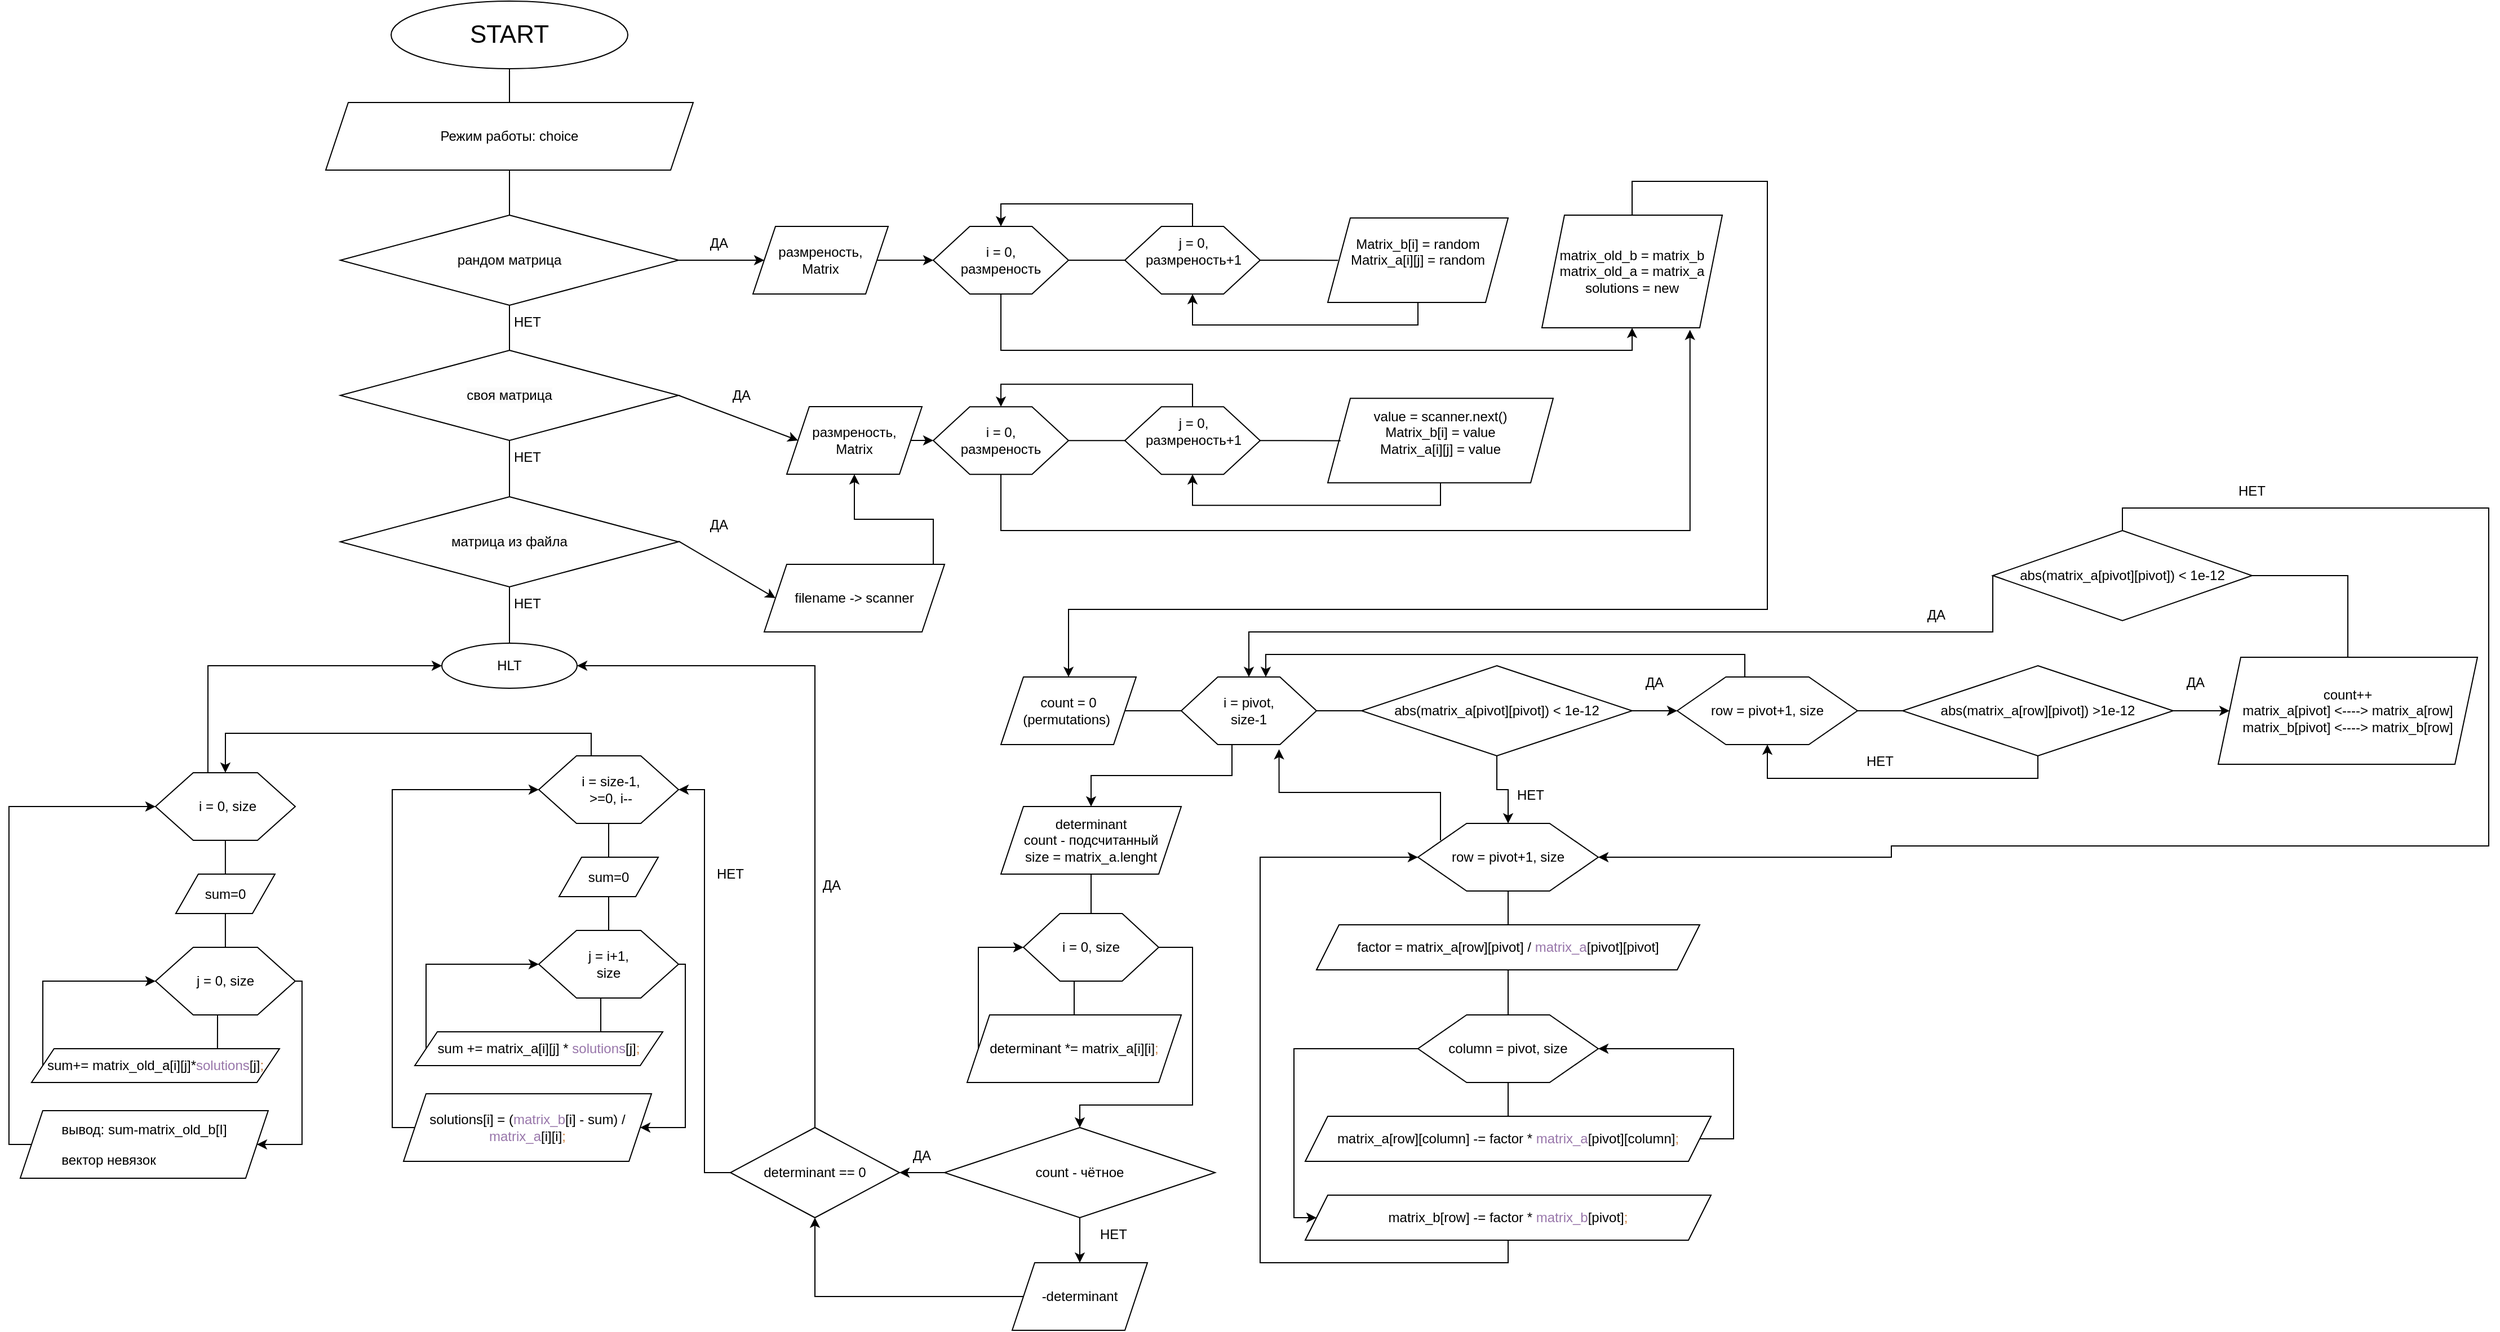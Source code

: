 <mxfile version="23.1.5" type="device">
  <diagram id="C5RBs43oDa-KdzZeNtuy" name="Page-1">
    <mxGraphModel dx="2336" dy="871" grid="1" gridSize="10" guides="1" tooltips="1" connect="1" arrows="1" fold="1" page="1" pageScale="1" pageWidth="827" pageHeight="1169" math="0" shadow="0">
      <root>
        <mxCell id="WIyWlLk6GJQsqaUBKTNV-0" />
        <mxCell id="WIyWlLk6GJQsqaUBKTNV-1" parent="WIyWlLk6GJQsqaUBKTNV-0" />
        <mxCell id="4oVm6GF1BC1upElhYYwk-0" value="&lt;font style=&quot;font-size: 22px;&quot;&gt;START&lt;/font&gt;" style="ellipse;whiteSpace=wrap;html=1;" vertex="1" parent="WIyWlLk6GJQsqaUBKTNV-1">
          <mxGeometry x="309" y="10" width="210" height="60" as="geometry" />
        </mxCell>
        <mxCell id="4oVm6GF1BC1upElhYYwk-1" value="Режим работы: choice" style="shape=parallelogram;perimeter=parallelogramPerimeter;whiteSpace=wrap;html=1;fixedSize=1;" vertex="1" parent="WIyWlLk6GJQsqaUBKTNV-1">
          <mxGeometry x="251" y="100" width="326" height="60" as="geometry" />
        </mxCell>
        <mxCell id="4oVm6GF1BC1upElhYYwk-2" value="" style="endArrow=none;html=1;rounded=0;entryX=0.5;entryY=1;entryDx=0;entryDy=0;exitX=0.5;exitY=0;exitDx=0;exitDy=0;" edge="1" parent="WIyWlLk6GJQsqaUBKTNV-1" source="4oVm6GF1BC1upElhYYwk-1" target="4oVm6GF1BC1upElhYYwk-0">
          <mxGeometry width="50" height="50" relative="1" as="geometry">
            <mxPoint x="370" y="320" as="sourcePoint" />
            <mxPoint x="420" y="270" as="targetPoint" />
          </mxGeometry>
        </mxCell>
        <mxCell id="4oVm6GF1BC1upElhYYwk-3" value="рандом матрица" style="rhombus;whiteSpace=wrap;html=1;" vertex="1" parent="WIyWlLk6GJQsqaUBKTNV-1">
          <mxGeometry x="264" y="200" width="300" height="80" as="geometry" />
        </mxCell>
        <mxCell id="4oVm6GF1BC1upElhYYwk-4" value="" style="endArrow=none;html=1;rounded=0;exitX=0.5;exitY=0;exitDx=0;exitDy=0;entryX=0.5;entryY=1;entryDx=0;entryDy=0;" edge="1" parent="WIyWlLk6GJQsqaUBKTNV-1" source="4oVm6GF1BC1upElhYYwk-3" target="4oVm6GF1BC1upElhYYwk-1">
          <mxGeometry width="50" height="50" relative="1" as="geometry">
            <mxPoint x="370" y="320" as="sourcePoint" />
            <mxPoint x="420" y="270" as="targetPoint" />
          </mxGeometry>
        </mxCell>
        <mxCell id="4oVm6GF1BC1upElhYYwk-6" value="&lt;span style=&quot;caret-color: rgb(0, 0, 0); color: rgb(0, 0, 0); font-family: Helvetica; font-size: 12px; font-style: normal; font-variant-caps: normal; font-weight: 400; letter-spacing: normal; text-align: center; text-indent: 0px; text-transform: none; word-spacing: 0px; -webkit-text-stroke-width: 0px; background-color: rgb(251, 251, 251); text-decoration: none; float: none; display: inline !important;&quot;&gt;матрица из файла&lt;/span&gt;" style="rhombus;whiteSpace=wrap;html=1;" vertex="1" parent="WIyWlLk6GJQsqaUBKTNV-1">
          <mxGeometry x="264" y="450" width="300" height="80" as="geometry" />
        </mxCell>
        <mxCell id="4oVm6GF1BC1upElhYYwk-7" value="" style="endArrow=none;html=1;rounded=0;exitX=0.5;exitY=0;exitDx=0;exitDy=0;entryX=0.5;entryY=1;entryDx=0;entryDy=0;" edge="1" parent="WIyWlLk6GJQsqaUBKTNV-1" source="4oVm6GF1BC1upElhYYwk-6" target="4oVm6GF1BC1upElhYYwk-8">
          <mxGeometry width="50" height="50" relative="1" as="geometry">
            <mxPoint x="566" y="340" as="sourcePoint" />
            <mxPoint x="610" y="180" as="targetPoint" />
          </mxGeometry>
        </mxCell>
        <mxCell id="4oVm6GF1BC1upElhYYwk-8" value="&lt;span style=&quot;caret-color: rgb(0, 0, 0); color: rgb(0, 0, 0); font-family: Helvetica; font-size: 12px; font-style: normal; font-variant-caps: normal; font-weight: 400; letter-spacing: normal; text-align: center; text-indent: 0px; text-transform: none; word-spacing: 0px; -webkit-text-stroke-width: 0px; background-color: rgb(251, 251, 251); text-decoration: none; float: none; display: inline !important;&quot;&gt;своя матрица&lt;/span&gt;" style="rhombus;whiteSpace=wrap;html=1;" vertex="1" parent="WIyWlLk6GJQsqaUBKTNV-1">
          <mxGeometry x="264" y="320" width="300" height="80" as="geometry" />
        </mxCell>
        <mxCell id="4oVm6GF1BC1upElhYYwk-9" value="" style="endArrow=none;html=1;rounded=0;exitX=0.5;exitY=0;exitDx=0;exitDy=0;entryX=0.5;entryY=1;entryDx=0;entryDy=0;" edge="1" parent="WIyWlLk6GJQsqaUBKTNV-1" source="4oVm6GF1BC1upElhYYwk-8">
          <mxGeometry width="50" height="50" relative="1" as="geometry">
            <mxPoint x="370" y="440" as="sourcePoint" />
            <mxPoint x="414" y="280" as="targetPoint" />
          </mxGeometry>
        </mxCell>
        <mxCell id="4oVm6GF1BC1upElhYYwk-10" value="НЕТ" style="text;html=1;align=center;verticalAlign=middle;whiteSpace=wrap;rounded=0;" vertex="1" parent="WIyWlLk6GJQsqaUBKTNV-1">
          <mxGeometry x="400" y="400" width="60" height="30" as="geometry" />
        </mxCell>
        <mxCell id="4oVm6GF1BC1upElhYYwk-11" value="НЕТ" style="text;html=1;align=center;verticalAlign=middle;whiteSpace=wrap;rounded=0;" vertex="1" parent="WIyWlLk6GJQsqaUBKTNV-1">
          <mxGeometry x="400" y="280" width="60" height="30" as="geometry" />
        </mxCell>
        <mxCell id="4oVm6GF1BC1upElhYYwk-12" value="" style="endArrow=classic;html=1;rounded=0;exitX=1;exitY=0.5;exitDx=0;exitDy=0;" edge="1" parent="WIyWlLk6GJQsqaUBKTNV-1" source="4oVm6GF1BC1upElhYYwk-3">
          <mxGeometry width="50" height="50" relative="1" as="geometry">
            <mxPoint x="560" y="330" as="sourcePoint" />
            <mxPoint x="640" y="240" as="targetPoint" />
          </mxGeometry>
        </mxCell>
        <mxCell id="4oVm6GF1BC1upElhYYwk-13" value="" style="endArrow=classic;html=1;rounded=0;exitX=1;exitY=0.5;exitDx=0;exitDy=0;entryX=0;entryY=0.5;entryDx=0;entryDy=0;" edge="1" parent="WIyWlLk6GJQsqaUBKTNV-1" target="4oVm6GF1BC1upElhYYwk-45">
          <mxGeometry width="50" height="50" relative="1" as="geometry">
            <mxPoint x="564" y="360" as="sourcePoint" />
            <mxPoint x="650" y="410" as="targetPoint" />
          </mxGeometry>
        </mxCell>
        <mxCell id="4oVm6GF1BC1upElhYYwk-14" value="" style="endArrow=classic;html=1;rounded=0;exitX=1;exitY=0.5;exitDx=0;exitDy=0;entryX=0;entryY=0.5;entryDx=0;entryDy=0;" edge="1" parent="WIyWlLk6GJQsqaUBKTNV-1" target="4oVm6GF1BC1upElhYYwk-48">
          <mxGeometry width="50" height="50" relative="1" as="geometry">
            <mxPoint x="564" y="489.41" as="sourcePoint" />
            <mxPoint x="640" y="489.41" as="targetPoint" />
          </mxGeometry>
        </mxCell>
        <mxCell id="4oVm6GF1BC1upElhYYwk-19" style="edgeStyle=orthogonalEdgeStyle;rounded=0;orthogonalLoop=1;jettySize=auto;html=1;exitX=1;exitY=0.5;exitDx=0;exitDy=0;entryX=0;entryY=0.5;entryDx=0;entryDy=0;" edge="1" parent="WIyWlLk6GJQsqaUBKTNV-1" source="4oVm6GF1BC1upElhYYwk-15" target="4oVm6GF1BC1upElhYYwk-16">
          <mxGeometry relative="1" as="geometry" />
        </mxCell>
        <mxCell id="4oVm6GF1BC1upElhYYwk-15" value="размреность,&lt;br&gt;Matrix" style="shape=parallelogram;perimeter=parallelogramPerimeter;whiteSpace=wrap;html=1;fixedSize=1;" vertex="1" parent="WIyWlLk6GJQsqaUBKTNV-1">
          <mxGeometry x="630" y="210" width="120" height="60" as="geometry" />
        </mxCell>
        <mxCell id="4oVm6GF1BC1upElhYYwk-25" style="edgeStyle=orthogonalEdgeStyle;rounded=0;orthogonalLoop=1;jettySize=auto;html=1;exitX=1;exitY=0.5;exitDx=0;exitDy=0;entryX=0;entryY=0.5;entryDx=0;entryDy=0;endArrow=none;endFill=0;" edge="1" parent="WIyWlLk6GJQsqaUBKTNV-1" source="4oVm6GF1BC1upElhYYwk-16" target="4oVm6GF1BC1upElhYYwk-23">
          <mxGeometry relative="1" as="geometry" />
        </mxCell>
        <mxCell id="4oVm6GF1BC1upElhYYwk-32" style="edgeStyle=orthogonalEdgeStyle;rounded=0;orthogonalLoop=1;jettySize=auto;html=1;exitX=0.5;exitY=1;exitDx=0;exitDy=0;entryX=0.5;entryY=1;entryDx=0;entryDy=0;" edge="1" parent="WIyWlLk6GJQsqaUBKTNV-1" source="4oVm6GF1BC1upElhYYwk-16" target="4oVm6GF1BC1upElhYYwk-31">
          <mxGeometry relative="1" as="geometry" />
        </mxCell>
        <mxCell id="4oVm6GF1BC1upElhYYwk-16" value="" style="verticalLabelPosition=bottom;verticalAlign=top;html=1;shape=hexagon;perimeter=hexagonPerimeter2;arcSize=6;size=0.27;" vertex="1" parent="WIyWlLk6GJQsqaUBKTNV-1">
          <mxGeometry x="790" y="210" width="120" height="60" as="geometry" />
        </mxCell>
        <mxCell id="4oVm6GF1BC1upElhYYwk-17" value="i = 0, размреность" style="text;html=1;align=center;verticalAlign=middle;whiteSpace=wrap;rounded=0;" vertex="1" parent="WIyWlLk6GJQsqaUBKTNV-1">
          <mxGeometry x="820" y="225" width="60" height="30" as="geometry" />
        </mxCell>
        <mxCell id="4oVm6GF1BC1upElhYYwk-20" value="ДА" style="text;html=1;align=center;verticalAlign=middle;whiteSpace=wrap;rounded=0;" vertex="1" parent="WIyWlLk6GJQsqaUBKTNV-1">
          <mxGeometry x="570" y="210" width="60" height="30" as="geometry" />
        </mxCell>
        <mxCell id="4oVm6GF1BC1upElhYYwk-21" value="ДА" style="text;html=1;align=center;verticalAlign=middle;whiteSpace=wrap;rounded=0;" vertex="1" parent="WIyWlLk6GJQsqaUBKTNV-1">
          <mxGeometry x="590" y="345" width="60" height="30" as="geometry" />
        </mxCell>
        <mxCell id="4oVm6GF1BC1upElhYYwk-22" value="ДА" style="text;html=1;align=center;verticalAlign=middle;whiteSpace=wrap;rounded=0;" vertex="1" parent="WIyWlLk6GJQsqaUBKTNV-1">
          <mxGeometry x="570" y="460" width="60" height="30" as="geometry" />
        </mxCell>
        <mxCell id="4oVm6GF1BC1upElhYYwk-30" style="edgeStyle=orthogonalEdgeStyle;rounded=0;orthogonalLoop=1;jettySize=auto;html=1;exitX=0.5;exitY=0;exitDx=0;exitDy=0;entryX=0.5;entryY=0;entryDx=0;entryDy=0;" edge="1" parent="WIyWlLk6GJQsqaUBKTNV-1" source="4oVm6GF1BC1upElhYYwk-23" target="4oVm6GF1BC1upElhYYwk-16">
          <mxGeometry relative="1" as="geometry" />
        </mxCell>
        <mxCell id="4oVm6GF1BC1upElhYYwk-23" value="" style="verticalLabelPosition=bottom;verticalAlign=top;html=1;shape=hexagon;perimeter=hexagonPerimeter2;arcSize=6;size=0.27;" vertex="1" parent="WIyWlLk6GJQsqaUBKTNV-1">
          <mxGeometry x="960" y="210" width="120" height="60" as="geometry" />
        </mxCell>
        <mxCell id="4oVm6GF1BC1upElhYYwk-24" value="j = 0, размреность+1" style="text;html=1;align=center;verticalAlign=middle;whiteSpace=wrap;rounded=0;" vertex="1" parent="WIyWlLk6GJQsqaUBKTNV-1">
          <mxGeometry x="991" y="217" width="60" height="30" as="geometry" />
        </mxCell>
        <mxCell id="4oVm6GF1BC1upElhYYwk-29" style="edgeStyle=orthogonalEdgeStyle;rounded=0;orthogonalLoop=1;jettySize=auto;html=1;exitX=0.5;exitY=1;exitDx=0;exitDy=0;entryX=0.5;entryY=1;entryDx=0;entryDy=0;" edge="1" parent="WIyWlLk6GJQsqaUBKTNV-1" source="4oVm6GF1BC1upElhYYwk-26" target="4oVm6GF1BC1upElhYYwk-23">
          <mxGeometry relative="1" as="geometry" />
        </mxCell>
        <mxCell id="4oVm6GF1BC1upElhYYwk-26" value="Matrix_b[i] = random&lt;div&gt;Matrix_a[i][j] = random&lt;br&gt;&lt;/div&gt;&lt;div&gt;&lt;br&gt;&lt;/div&gt;" style="shape=parallelogram;perimeter=parallelogramPerimeter;whiteSpace=wrap;html=1;fixedSize=1;" vertex="1" parent="WIyWlLk6GJQsqaUBKTNV-1">
          <mxGeometry x="1140" y="202.5" width="160" height="75" as="geometry" />
        </mxCell>
        <mxCell id="4oVm6GF1BC1upElhYYwk-27" style="edgeStyle=orthogonalEdgeStyle;rounded=0;orthogonalLoop=1;jettySize=auto;html=1;exitX=1;exitY=0.5;exitDx=0;exitDy=0;entryX=0.057;entryY=0.502;entryDx=0;entryDy=0;entryPerimeter=0;endArrow=none;endFill=0;" edge="1" parent="WIyWlLk6GJQsqaUBKTNV-1" source="4oVm6GF1BC1upElhYYwk-23" target="4oVm6GF1BC1upElhYYwk-26">
          <mxGeometry relative="1" as="geometry" />
        </mxCell>
        <mxCell id="4oVm6GF1BC1upElhYYwk-54" style="edgeStyle=orthogonalEdgeStyle;rounded=0;orthogonalLoop=1;jettySize=auto;html=1;exitX=0.5;exitY=0;exitDx=0;exitDy=0;entryX=0.5;entryY=0;entryDx=0;entryDy=0;" edge="1" parent="WIyWlLk6GJQsqaUBKTNV-1" source="4oVm6GF1BC1upElhYYwk-31" target="4oVm6GF1BC1upElhYYwk-53">
          <mxGeometry relative="1" as="geometry">
            <Array as="points">
              <mxPoint x="1410" y="170" />
              <mxPoint x="1530" y="170" />
              <mxPoint x="1530" y="550" />
              <mxPoint x="910" y="550" />
            </Array>
          </mxGeometry>
        </mxCell>
        <mxCell id="4oVm6GF1BC1upElhYYwk-31" value="matrix_old_b = matrix_b&lt;br&gt;matrix_old_a = matrix_a&lt;br&gt;solutions = new" style="shape=parallelogram;perimeter=parallelogramPerimeter;whiteSpace=wrap;html=1;fixedSize=1;" vertex="1" parent="WIyWlLk6GJQsqaUBKTNV-1">
          <mxGeometry x="1330" y="200" width="160" height="100" as="geometry" />
        </mxCell>
        <mxCell id="4oVm6GF1BC1upElhYYwk-34" style="edgeStyle=orthogonalEdgeStyle;rounded=0;orthogonalLoop=1;jettySize=auto;html=1;exitX=1;exitY=0.5;exitDx=0;exitDy=0;entryX=0;entryY=0.5;entryDx=0;entryDy=0;endArrow=none;endFill=0;" edge="1" parent="WIyWlLk6GJQsqaUBKTNV-1" source="4oVm6GF1BC1upElhYYwk-36" target="4oVm6GF1BC1upElhYYwk-39">
          <mxGeometry relative="1" as="geometry" />
        </mxCell>
        <mxCell id="4oVm6GF1BC1upElhYYwk-35" style="edgeStyle=orthogonalEdgeStyle;rounded=0;orthogonalLoop=1;jettySize=auto;html=1;exitX=0.5;exitY=1;exitDx=0;exitDy=0;entryX=0.821;entryY=1.018;entryDx=0;entryDy=0;entryPerimeter=0;" edge="1" parent="WIyWlLk6GJQsqaUBKTNV-1" source="4oVm6GF1BC1upElhYYwk-36" target="4oVm6GF1BC1upElhYYwk-31">
          <mxGeometry relative="1" as="geometry">
            <mxPoint x="1480" y="460" as="targetPoint" />
            <Array as="points">
              <mxPoint x="850" y="480" />
              <mxPoint x="1461" y="480" />
            </Array>
          </mxGeometry>
        </mxCell>
        <mxCell id="4oVm6GF1BC1upElhYYwk-36" value="" style="verticalLabelPosition=bottom;verticalAlign=top;html=1;shape=hexagon;perimeter=hexagonPerimeter2;arcSize=6;size=0.27;" vertex="1" parent="WIyWlLk6GJQsqaUBKTNV-1">
          <mxGeometry x="790" y="370.08" width="120" height="60" as="geometry" />
        </mxCell>
        <mxCell id="4oVm6GF1BC1upElhYYwk-37" value="i = 0, размреность" style="text;html=1;align=center;verticalAlign=middle;whiteSpace=wrap;rounded=0;" vertex="1" parent="WIyWlLk6GJQsqaUBKTNV-1">
          <mxGeometry x="820" y="385.08" width="60" height="30" as="geometry" />
        </mxCell>
        <mxCell id="4oVm6GF1BC1upElhYYwk-38" style="edgeStyle=orthogonalEdgeStyle;rounded=0;orthogonalLoop=1;jettySize=auto;html=1;exitX=0.5;exitY=0;exitDx=0;exitDy=0;entryX=0.5;entryY=0;entryDx=0;entryDy=0;" edge="1" parent="WIyWlLk6GJQsqaUBKTNV-1" source="4oVm6GF1BC1upElhYYwk-39" target="4oVm6GF1BC1upElhYYwk-36">
          <mxGeometry relative="1" as="geometry" />
        </mxCell>
        <mxCell id="4oVm6GF1BC1upElhYYwk-39" value="" style="verticalLabelPosition=bottom;verticalAlign=top;html=1;shape=hexagon;perimeter=hexagonPerimeter2;arcSize=6;size=0.27;" vertex="1" parent="WIyWlLk6GJQsqaUBKTNV-1">
          <mxGeometry x="960" y="370.08" width="120" height="60" as="geometry" />
        </mxCell>
        <mxCell id="4oVm6GF1BC1upElhYYwk-40" value="j = 0, размреность+1" style="text;html=1;align=center;verticalAlign=middle;whiteSpace=wrap;rounded=0;" vertex="1" parent="WIyWlLk6GJQsqaUBKTNV-1">
          <mxGeometry x="991" y="377.08" width="60" height="30" as="geometry" />
        </mxCell>
        <mxCell id="4oVm6GF1BC1upElhYYwk-41" style="edgeStyle=orthogonalEdgeStyle;rounded=0;orthogonalLoop=1;jettySize=auto;html=1;exitX=0.5;exitY=1;exitDx=0;exitDy=0;entryX=0.5;entryY=1;entryDx=0;entryDy=0;" edge="1" parent="WIyWlLk6GJQsqaUBKTNV-1" source="4oVm6GF1BC1upElhYYwk-42" target="4oVm6GF1BC1upElhYYwk-39">
          <mxGeometry relative="1" as="geometry" />
        </mxCell>
        <mxCell id="4oVm6GF1BC1upElhYYwk-42" value="value = scanner.next()&lt;br&gt;Matrix_b[i] = value&lt;br&gt;Matrix_a[i][j] = value&lt;br&gt;&lt;div&gt;&lt;br&gt;&lt;/div&gt;" style="shape=parallelogram;perimeter=parallelogramPerimeter;whiteSpace=wrap;html=1;fixedSize=1;" vertex="1" parent="WIyWlLk6GJQsqaUBKTNV-1">
          <mxGeometry x="1140" y="362.58" width="200" height="75" as="geometry" />
        </mxCell>
        <mxCell id="4oVm6GF1BC1upElhYYwk-43" style="edgeStyle=orthogonalEdgeStyle;rounded=0;orthogonalLoop=1;jettySize=auto;html=1;exitX=1;exitY=0.5;exitDx=0;exitDy=0;entryX=0.057;entryY=0.502;entryDx=0;entryDy=0;entryPerimeter=0;endArrow=none;endFill=0;" edge="1" parent="WIyWlLk6GJQsqaUBKTNV-1" source="4oVm6GF1BC1upElhYYwk-39" target="4oVm6GF1BC1upElhYYwk-42">
          <mxGeometry relative="1" as="geometry" />
        </mxCell>
        <mxCell id="4oVm6GF1BC1upElhYYwk-46" style="edgeStyle=orthogonalEdgeStyle;rounded=0;orthogonalLoop=1;jettySize=auto;html=1;exitX=1;exitY=0.5;exitDx=0;exitDy=0;entryX=0;entryY=0.5;entryDx=0;entryDy=0;" edge="1" parent="WIyWlLk6GJQsqaUBKTNV-1" source="4oVm6GF1BC1upElhYYwk-45" target="4oVm6GF1BC1upElhYYwk-36">
          <mxGeometry relative="1" as="geometry" />
        </mxCell>
        <mxCell id="4oVm6GF1BC1upElhYYwk-45" value="размреность,&lt;br&gt;Matrix" style="shape=parallelogram;perimeter=parallelogramPerimeter;whiteSpace=wrap;html=1;fixedSize=1;" vertex="1" parent="WIyWlLk6GJQsqaUBKTNV-1">
          <mxGeometry x="660" y="370" width="120" height="60" as="geometry" />
        </mxCell>
        <mxCell id="4oVm6GF1BC1upElhYYwk-49" style="edgeStyle=orthogonalEdgeStyle;rounded=0;orthogonalLoop=1;jettySize=auto;html=1;exitX=1;exitY=0.5;exitDx=0;exitDy=0;entryX=0.5;entryY=1;entryDx=0;entryDy=0;" edge="1" parent="WIyWlLk6GJQsqaUBKTNV-1" source="4oVm6GF1BC1upElhYYwk-48" target="4oVm6GF1BC1upElhYYwk-45">
          <mxGeometry relative="1" as="geometry" />
        </mxCell>
        <mxCell id="4oVm6GF1BC1upElhYYwk-48" value="filename -&amp;gt; scanner" style="shape=parallelogram;perimeter=parallelogramPerimeter;whiteSpace=wrap;html=1;fixedSize=1;" vertex="1" parent="WIyWlLk6GJQsqaUBKTNV-1">
          <mxGeometry x="640" y="510" width="160" height="60" as="geometry" />
        </mxCell>
        <mxCell id="4oVm6GF1BC1upElhYYwk-50" value="" style="endArrow=none;html=1;rounded=0;exitX=0.5;exitY=0;exitDx=0;exitDy=0;entryX=0.5;entryY=1;entryDx=0;entryDy=0;" edge="1" parent="WIyWlLk6GJQsqaUBKTNV-1">
          <mxGeometry width="50" height="50" relative="1" as="geometry">
            <mxPoint x="414" y="580" as="sourcePoint" />
            <mxPoint x="414" y="530" as="targetPoint" />
          </mxGeometry>
        </mxCell>
        <mxCell id="4oVm6GF1BC1upElhYYwk-51" value="НЕТ" style="text;html=1;align=center;verticalAlign=middle;whiteSpace=wrap;rounded=0;" vertex="1" parent="WIyWlLk6GJQsqaUBKTNV-1">
          <mxGeometry x="400" y="530" width="60" height="30" as="geometry" />
        </mxCell>
        <mxCell id="4oVm6GF1BC1upElhYYwk-52" value="HLT" style="ellipse;whiteSpace=wrap;html=1;" vertex="1" parent="WIyWlLk6GJQsqaUBKTNV-1">
          <mxGeometry x="354" y="580" width="120" height="40" as="geometry" />
        </mxCell>
        <mxCell id="4oVm6GF1BC1upElhYYwk-58" style="edgeStyle=orthogonalEdgeStyle;rounded=0;orthogonalLoop=1;jettySize=auto;html=1;exitX=1;exitY=0.5;exitDx=0;exitDy=0;entryX=0;entryY=0.5;entryDx=0;entryDy=0;endArrow=none;endFill=0;" edge="1" parent="WIyWlLk6GJQsqaUBKTNV-1" source="4oVm6GF1BC1upElhYYwk-53" target="4oVm6GF1BC1upElhYYwk-55">
          <mxGeometry relative="1" as="geometry" />
        </mxCell>
        <mxCell id="4oVm6GF1BC1upElhYYwk-53" value="count = 0 (permutations)&amp;nbsp;" style="shape=parallelogram;perimeter=parallelogramPerimeter;whiteSpace=wrap;html=1;fixedSize=1;" vertex="1" parent="WIyWlLk6GJQsqaUBKTNV-1">
          <mxGeometry x="850" y="610" width="120" height="60" as="geometry" />
        </mxCell>
        <mxCell id="4oVm6GF1BC1upElhYYwk-59" style="edgeStyle=orthogonalEdgeStyle;rounded=0;orthogonalLoop=1;jettySize=auto;html=1;exitX=1;exitY=0.5;exitDx=0;exitDy=0;entryX=0;entryY=0.5;entryDx=0;entryDy=0;endArrow=none;endFill=0;" edge="1" parent="WIyWlLk6GJQsqaUBKTNV-1" source="4oVm6GF1BC1upElhYYwk-55" target="4oVm6GF1BC1upElhYYwk-57">
          <mxGeometry relative="1" as="geometry" />
        </mxCell>
        <mxCell id="4oVm6GF1BC1upElhYYwk-99" style="edgeStyle=orthogonalEdgeStyle;rounded=0;orthogonalLoop=1;jettySize=auto;html=1;exitX=0.375;exitY=1;exitDx=0;exitDy=0;" edge="1" parent="WIyWlLk6GJQsqaUBKTNV-1" source="4oVm6GF1BC1upElhYYwk-55" target="4oVm6GF1BC1upElhYYwk-98">
          <mxGeometry relative="1" as="geometry" />
        </mxCell>
        <mxCell id="4oVm6GF1BC1upElhYYwk-55" value="" style="verticalLabelPosition=bottom;verticalAlign=top;html=1;shape=hexagon;perimeter=hexagonPerimeter2;arcSize=6;size=0.27;" vertex="1" parent="WIyWlLk6GJQsqaUBKTNV-1">
          <mxGeometry x="1010" y="610" width="120" height="60" as="geometry" />
        </mxCell>
        <mxCell id="4oVm6GF1BC1upElhYYwk-56" value="i = pivot, size-1" style="text;html=1;align=center;verticalAlign=middle;whiteSpace=wrap;rounded=0;" vertex="1" parent="WIyWlLk6GJQsqaUBKTNV-1">
          <mxGeometry x="1040" y="625" width="60" height="30" as="geometry" />
        </mxCell>
        <mxCell id="4oVm6GF1BC1upElhYYwk-64" style="edgeStyle=orthogonalEdgeStyle;rounded=0;orthogonalLoop=1;jettySize=auto;html=1;exitX=1;exitY=0.5;exitDx=0;exitDy=0;entryX=0;entryY=0.5;entryDx=0;entryDy=0;" edge="1" parent="WIyWlLk6GJQsqaUBKTNV-1" source="4oVm6GF1BC1upElhYYwk-57" target="4oVm6GF1BC1upElhYYwk-62">
          <mxGeometry relative="1" as="geometry" />
        </mxCell>
        <mxCell id="4oVm6GF1BC1upElhYYwk-80" style="edgeStyle=orthogonalEdgeStyle;rounded=0;orthogonalLoop=1;jettySize=auto;html=1;exitX=0.5;exitY=1;exitDx=0;exitDy=0;entryX=0.5;entryY=0;entryDx=0;entryDy=0;" edge="1" parent="WIyWlLk6GJQsqaUBKTNV-1" source="4oVm6GF1BC1upElhYYwk-57" target="4oVm6GF1BC1upElhYYwk-81">
          <mxGeometry relative="1" as="geometry">
            <mxPoint x="1380" y="710" as="targetPoint" />
            <Array as="points">
              <mxPoint x="1290" y="710" />
              <mxPoint x="1300" y="710" />
            </Array>
          </mxGeometry>
        </mxCell>
        <mxCell id="4oVm6GF1BC1upElhYYwk-57" value="abs(matrix_a[pivot][pivot]) &amp;lt; 1e-12" style="rhombus;whiteSpace=wrap;html=1;" vertex="1" parent="WIyWlLk6GJQsqaUBKTNV-1">
          <mxGeometry x="1170" y="600" width="240" height="80" as="geometry" />
        </mxCell>
        <mxCell id="4oVm6GF1BC1upElhYYwk-71" style="edgeStyle=orthogonalEdgeStyle;rounded=0;orthogonalLoop=1;jettySize=auto;html=1;exitX=0.5;exitY=0;exitDx=0;exitDy=0;entryX=1;entryY=0.5;entryDx=0;entryDy=0;endArrow=none;endFill=0;" edge="1" parent="WIyWlLk6GJQsqaUBKTNV-1" source="4oVm6GF1BC1upElhYYwk-61" target="4oVm6GF1BC1upElhYYwk-75">
          <mxGeometry relative="1" as="geometry">
            <Array as="points">
              <mxPoint x="2045" y="520" />
            </Array>
          </mxGeometry>
        </mxCell>
        <mxCell id="4oVm6GF1BC1upElhYYwk-61" value="count++&lt;div&gt;matrix_a[pivot] &amp;lt;----&amp;gt; matrix_a[row]&lt;/div&gt;&lt;div&gt;matrix_b[pivot] &amp;lt;----&amp;gt; matrix_b[row]&lt;br&gt;&lt;/div&gt;" style="shape=parallelogram;perimeter=parallelogramPerimeter;whiteSpace=wrap;html=1;fixedSize=1;" vertex="1" parent="WIyWlLk6GJQsqaUBKTNV-1">
          <mxGeometry x="1930" y="592.5" width="230" height="95" as="geometry" />
        </mxCell>
        <mxCell id="4oVm6GF1BC1upElhYYwk-67" style="edgeStyle=orthogonalEdgeStyle;rounded=0;orthogonalLoop=1;jettySize=auto;html=1;exitX=1;exitY=0.5;exitDx=0;exitDy=0;entryX=0;entryY=0.5;entryDx=0;entryDy=0;endArrow=none;endFill=0;" edge="1" parent="WIyWlLk6GJQsqaUBKTNV-1" source="4oVm6GF1BC1upElhYYwk-62" target="4oVm6GF1BC1upElhYYwk-66">
          <mxGeometry relative="1" as="geometry" />
        </mxCell>
        <mxCell id="4oVm6GF1BC1upElhYYwk-74" style="edgeStyle=orthogonalEdgeStyle;rounded=0;orthogonalLoop=1;jettySize=auto;html=1;exitX=0.375;exitY=0;exitDx=0;exitDy=0;entryX=0.625;entryY=0;entryDx=0;entryDy=0;" edge="1" parent="WIyWlLk6GJQsqaUBKTNV-1" source="4oVm6GF1BC1upElhYYwk-62" target="4oVm6GF1BC1upElhYYwk-55">
          <mxGeometry relative="1" as="geometry" />
        </mxCell>
        <mxCell id="4oVm6GF1BC1upElhYYwk-62" value="" style="verticalLabelPosition=bottom;verticalAlign=top;html=1;shape=hexagon;perimeter=hexagonPerimeter2;arcSize=6;size=0.27;" vertex="1" parent="WIyWlLk6GJQsqaUBKTNV-1">
          <mxGeometry x="1450" y="610" width="160" height="60" as="geometry" />
        </mxCell>
        <mxCell id="4oVm6GF1BC1upElhYYwk-63" value="row = pivot+1, size" style="text;html=1;align=center;verticalAlign=middle;whiteSpace=wrap;rounded=0;" vertex="1" parent="WIyWlLk6GJQsqaUBKTNV-1">
          <mxGeometry x="1470" y="625" width="120" height="30" as="geometry" />
        </mxCell>
        <mxCell id="4oVm6GF1BC1upElhYYwk-68" style="edgeStyle=orthogonalEdgeStyle;rounded=0;orthogonalLoop=1;jettySize=auto;html=1;exitX=1;exitY=0.5;exitDx=0;exitDy=0;entryX=0;entryY=0.5;entryDx=0;entryDy=0;" edge="1" parent="WIyWlLk6GJQsqaUBKTNV-1" source="4oVm6GF1BC1upElhYYwk-66" target="4oVm6GF1BC1upElhYYwk-61">
          <mxGeometry relative="1" as="geometry" />
        </mxCell>
        <mxCell id="4oVm6GF1BC1upElhYYwk-72" style="edgeStyle=orthogonalEdgeStyle;rounded=0;orthogonalLoop=1;jettySize=auto;html=1;exitX=0.5;exitY=1;exitDx=0;exitDy=0;entryX=0.5;entryY=1;entryDx=0;entryDy=0;" edge="1" parent="WIyWlLk6GJQsqaUBKTNV-1" source="4oVm6GF1BC1upElhYYwk-66" target="4oVm6GF1BC1upElhYYwk-62">
          <mxGeometry relative="1" as="geometry" />
        </mxCell>
        <mxCell id="4oVm6GF1BC1upElhYYwk-66" value="abs(matrix_a[row][pivot]) &amp;gt;1e-12" style="rhombus;whiteSpace=wrap;html=1;" vertex="1" parent="WIyWlLk6GJQsqaUBKTNV-1">
          <mxGeometry x="1650" y="600" width="240" height="80" as="geometry" />
        </mxCell>
        <mxCell id="4oVm6GF1BC1upElhYYwk-69" value="ДА" style="text;html=1;align=center;verticalAlign=middle;whiteSpace=wrap;rounded=0;" vertex="1" parent="WIyWlLk6GJQsqaUBKTNV-1">
          <mxGeometry x="1400" y="600" width="60" height="30" as="geometry" />
        </mxCell>
        <mxCell id="4oVm6GF1BC1upElhYYwk-70" value="ДА" style="text;html=1;align=center;verticalAlign=middle;whiteSpace=wrap;rounded=0;" vertex="1" parent="WIyWlLk6GJQsqaUBKTNV-1">
          <mxGeometry x="1880" y="600" width="60" height="30" as="geometry" />
        </mxCell>
        <mxCell id="4oVm6GF1BC1upElhYYwk-73" value="НЕТ" style="text;html=1;align=center;verticalAlign=middle;whiteSpace=wrap;rounded=0;" vertex="1" parent="WIyWlLk6GJQsqaUBKTNV-1">
          <mxGeometry x="1600" y="670" width="60" height="30" as="geometry" />
        </mxCell>
        <mxCell id="4oVm6GF1BC1upElhYYwk-76" style="edgeStyle=orthogonalEdgeStyle;rounded=0;orthogonalLoop=1;jettySize=auto;html=1;exitX=0;exitY=0.5;exitDx=0;exitDy=0;entryX=0.5;entryY=0;entryDx=0;entryDy=0;" edge="1" parent="WIyWlLk6GJQsqaUBKTNV-1" source="4oVm6GF1BC1upElhYYwk-75" target="4oVm6GF1BC1upElhYYwk-55">
          <mxGeometry relative="1" as="geometry">
            <Array as="points">
              <mxPoint x="1730" y="570" />
              <mxPoint x="1070" y="570" />
            </Array>
          </mxGeometry>
        </mxCell>
        <mxCell id="4oVm6GF1BC1upElhYYwk-79" style="edgeStyle=orthogonalEdgeStyle;rounded=0;orthogonalLoop=1;jettySize=auto;html=1;exitX=0.5;exitY=0;exitDx=0;exitDy=0;entryX=1;entryY=0.5;entryDx=0;entryDy=0;" edge="1" parent="WIyWlLk6GJQsqaUBKTNV-1" source="4oVm6GF1BC1upElhYYwk-75" target="4oVm6GF1BC1upElhYYwk-81">
          <mxGeometry relative="1" as="geometry">
            <mxPoint x="1640.0" y="880" as="targetPoint" />
            <Array as="points">
              <mxPoint x="1845" y="460" />
              <mxPoint x="2170" y="460" />
              <mxPoint x="2170" y="760" />
              <mxPoint x="1640" y="760" />
              <mxPoint x="1640" y="770" />
            </Array>
          </mxGeometry>
        </mxCell>
        <mxCell id="4oVm6GF1BC1upElhYYwk-75" value="abs(matrix_a[pivot][pivot]) &amp;lt; 1e-12" style="rhombus;whiteSpace=wrap;html=1;" vertex="1" parent="WIyWlLk6GJQsqaUBKTNV-1">
          <mxGeometry x="1730" y="480" width="230" height="80" as="geometry" />
        </mxCell>
        <mxCell id="4oVm6GF1BC1upElhYYwk-77" value="ДА" style="text;html=1;align=center;verticalAlign=middle;whiteSpace=wrap;rounded=0;" vertex="1" parent="WIyWlLk6GJQsqaUBKTNV-1">
          <mxGeometry x="1650" y="540" width="60" height="30" as="geometry" />
        </mxCell>
        <mxCell id="4oVm6GF1BC1upElhYYwk-86" style="edgeStyle=orthogonalEdgeStyle;rounded=0;orthogonalLoop=1;jettySize=auto;html=1;exitX=0.5;exitY=1;exitDx=0;exitDy=0;entryX=0.5;entryY=0;entryDx=0;entryDy=0;endArrow=none;endFill=0;" edge="1" parent="WIyWlLk6GJQsqaUBKTNV-1" source="4oVm6GF1BC1upElhYYwk-81" target="4oVm6GF1BC1upElhYYwk-85">
          <mxGeometry relative="1" as="geometry" />
        </mxCell>
        <mxCell id="4oVm6GF1BC1upElhYYwk-81" value="" style="verticalLabelPosition=bottom;verticalAlign=top;html=1;shape=hexagon;perimeter=hexagonPerimeter2;arcSize=6;size=0.27;" vertex="1" parent="WIyWlLk6GJQsqaUBKTNV-1">
          <mxGeometry x="1220" y="740" width="160" height="60" as="geometry" />
        </mxCell>
        <mxCell id="4oVm6GF1BC1upElhYYwk-82" value="row = pivot+1, size" style="text;html=1;align=center;verticalAlign=middle;whiteSpace=wrap;rounded=0;" vertex="1" parent="WIyWlLk6GJQsqaUBKTNV-1">
          <mxGeometry x="1240" y="755" width="120" height="30" as="geometry" />
        </mxCell>
        <mxCell id="4oVm6GF1BC1upElhYYwk-83" value="НЕТ" style="text;html=1;align=center;verticalAlign=middle;whiteSpace=wrap;rounded=0;" vertex="1" parent="WIyWlLk6GJQsqaUBKTNV-1">
          <mxGeometry x="1290" y="700" width="60" height="30" as="geometry" />
        </mxCell>
        <mxCell id="4oVm6GF1BC1upElhYYwk-84" value="НЕТ" style="text;html=1;align=center;verticalAlign=middle;whiteSpace=wrap;rounded=0;" vertex="1" parent="WIyWlLk6GJQsqaUBKTNV-1">
          <mxGeometry x="1930" y="430" width="60" height="30" as="geometry" />
        </mxCell>
        <mxCell id="4oVm6GF1BC1upElhYYwk-89" style="edgeStyle=orthogonalEdgeStyle;rounded=0;orthogonalLoop=1;jettySize=auto;html=1;exitX=0.5;exitY=1;exitDx=0;exitDy=0;entryX=0.5;entryY=0;entryDx=0;entryDy=0;endArrow=none;endFill=0;" edge="1" parent="WIyWlLk6GJQsqaUBKTNV-1" source="4oVm6GF1BC1upElhYYwk-85" target="4oVm6GF1BC1upElhYYwk-87">
          <mxGeometry relative="1" as="geometry" />
        </mxCell>
        <mxCell id="4oVm6GF1BC1upElhYYwk-85" value="&lt;p&gt;&lt;font face=&quot;Helvetica&quot;&gt;factor = matrix_a[row][pivot] / &lt;span style=&quot;color: rgb(152, 118, 170);&quot;&gt;matrix_a&lt;/span&gt;[pivot][pivot]&lt;/font&gt;&lt;/p&gt;" style="shape=parallelogram;perimeter=parallelogramPerimeter;whiteSpace=wrap;html=1;fixedSize=1;" vertex="1" parent="WIyWlLk6GJQsqaUBKTNV-1">
          <mxGeometry x="1130" y="830" width="340" height="40" as="geometry" />
        </mxCell>
        <mxCell id="4oVm6GF1BC1upElhYYwk-91" style="edgeStyle=orthogonalEdgeStyle;rounded=0;orthogonalLoop=1;jettySize=auto;html=1;exitX=0.5;exitY=1;exitDx=0;exitDy=0;entryX=0.5;entryY=0;entryDx=0;entryDy=0;endArrow=none;endFill=0;" edge="1" parent="WIyWlLk6GJQsqaUBKTNV-1" source="4oVm6GF1BC1upElhYYwk-87" target="4oVm6GF1BC1upElhYYwk-90">
          <mxGeometry relative="1" as="geometry" />
        </mxCell>
        <mxCell id="4oVm6GF1BC1upElhYYwk-93" style="edgeStyle=orthogonalEdgeStyle;rounded=0;orthogonalLoop=1;jettySize=auto;html=1;exitX=0;exitY=0.5;exitDx=0;exitDy=0;entryX=0;entryY=0.5;entryDx=0;entryDy=0;" edge="1" parent="WIyWlLk6GJQsqaUBKTNV-1" source="4oVm6GF1BC1upElhYYwk-87" target="4oVm6GF1BC1upElhYYwk-94">
          <mxGeometry relative="1" as="geometry">
            <mxPoint x="1090" y="1090" as="targetPoint" />
            <Array as="points">
              <mxPoint x="1110" y="940" />
              <mxPoint x="1110" y="1090" />
            </Array>
          </mxGeometry>
        </mxCell>
        <mxCell id="4oVm6GF1BC1upElhYYwk-87" value="" style="verticalLabelPosition=bottom;verticalAlign=top;html=1;shape=hexagon;perimeter=hexagonPerimeter2;arcSize=6;size=0.27;" vertex="1" parent="WIyWlLk6GJQsqaUBKTNV-1">
          <mxGeometry x="1220" y="910" width="160" height="60" as="geometry" />
        </mxCell>
        <mxCell id="4oVm6GF1BC1upElhYYwk-88" value="column = pivot, size" style="text;html=1;align=center;verticalAlign=middle;whiteSpace=wrap;rounded=0;" vertex="1" parent="WIyWlLk6GJQsqaUBKTNV-1">
          <mxGeometry x="1240" y="925" width="120" height="30" as="geometry" />
        </mxCell>
        <mxCell id="4oVm6GF1BC1upElhYYwk-92" style="edgeStyle=orthogonalEdgeStyle;rounded=0;orthogonalLoop=1;jettySize=auto;html=1;exitX=1;exitY=0.5;exitDx=0;exitDy=0;entryX=1;entryY=0.5;entryDx=0;entryDy=0;" edge="1" parent="WIyWlLk6GJQsqaUBKTNV-1" source="4oVm6GF1BC1upElhYYwk-90" target="4oVm6GF1BC1upElhYYwk-87">
          <mxGeometry relative="1" as="geometry">
            <Array as="points">
              <mxPoint x="1500" y="1020" />
              <mxPoint x="1500" y="940" />
            </Array>
          </mxGeometry>
        </mxCell>
        <mxCell id="4oVm6GF1BC1upElhYYwk-90" value="&lt;p&gt;&lt;font face=&quot;Helvetica&quot;&gt;matrix_a[row][column] -= factor * &lt;span style=&quot;color: rgb(152, 118, 170);&quot;&gt;matrix_a&lt;/span&gt;[pivot][column]&lt;span style=&quot;color: rgb(204, 120, 50);&quot;&gt;;&lt;/span&gt;&lt;/font&gt;&lt;/p&gt;" style="shape=parallelogram;perimeter=parallelogramPerimeter;whiteSpace=wrap;html=1;fixedSize=1;" vertex="1" parent="WIyWlLk6GJQsqaUBKTNV-1">
          <mxGeometry x="1120" y="1000" width="360" height="40" as="geometry" />
        </mxCell>
        <mxCell id="4oVm6GF1BC1upElhYYwk-96" style="edgeStyle=orthogonalEdgeStyle;rounded=0;orthogonalLoop=1;jettySize=auto;html=1;exitX=0.5;exitY=1;exitDx=0;exitDy=0;entryX=0;entryY=0.5;entryDx=0;entryDy=0;" edge="1" parent="WIyWlLk6GJQsqaUBKTNV-1" source="4oVm6GF1BC1upElhYYwk-94" target="4oVm6GF1BC1upElhYYwk-81">
          <mxGeometry relative="1" as="geometry">
            <Array as="points">
              <mxPoint x="1300" y="1130" />
              <mxPoint x="1080" y="1130" />
              <mxPoint x="1080" y="770" />
            </Array>
          </mxGeometry>
        </mxCell>
        <mxCell id="4oVm6GF1BC1upElhYYwk-94" value="&lt;p&gt;&lt;font face=&quot;Helvetica&quot;&gt;matrix_b[row] -= factor * &lt;span style=&quot;color: rgb(152, 118, 170);&quot;&gt;matrix_b&lt;/span&gt;[pivot]&lt;span style=&quot;color: rgb(204, 120, 50);&quot;&gt;;&lt;/span&gt;&lt;/font&gt;&lt;/p&gt;" style="shape=parallelogram;perimeter=parallelogramPerimeter;whiteSpace=wrap;html=1;fixedSize=1;" vertex="1" parent="WIyWlLk6GJQsqaUBKTNV-1">
          <mxGeometry x="1120" y="1070" width="360" height="40" as="geometry" />
        </mxCell>
        <mxCell id="4oVm6GF1BC1upElhYYwk-97" style="edgeStyle=orthogonalEdgeStyle;rounded=0;orthogonalLoop=1;jettySize=auto;html=1;exitX=0;exitY=0;exitDx=0;exitDy=0;entryX=0.723;entryY=1.069;entryDx=0;entryDy=0;entryPerimeter=0;" edge="1" parent="WIyWlLk6GJQsqaUBKTNV-1" source="4oVm6GF1BC1upElhYYwk-82" target="4oVm6GF1BC1upElhYYwk-55">
          <mxGeometry relative="1" as="geometry" />
        </mxCell>
        <mxCell id="4oVm6GF1BC1upElhYYwk-102" style="edgeStyle=orthogonalEdgeStyle;rounded=0;orthogonalLoop=1;jettySize=auto;html=1;exitX=0.5;exitY=1;exitDx=0;exitDy=0;entryX=0.5;entryY=0;entryDx=0;entryDy=0;endArrow=none;endFill=0;" edge="1" parent="WIyWlLk6GJQsqaUBKTNV-1" source="4oVm6GF1BC1upElhYYwk-98" target="4oVm6GF1BC1upElhYYwk-100">
          <mxGeometry relative="1" as="geometry" />
        </mxCell>
        <mxCell id="4oVm6GF1BC1upElhYYwk-98" value="determinant&lt;div&gt;count - подсчитанный&lt;br&gt;&lt;/div&gt;&lt;div&gt;size = matrix_a.lenght&lt;/div&gt;" style="shape=parallelogram;perimeter=parallelogramPerimeter;whiteSpace=wrap;html=1;fixedSize=1;" vertex="1" parent="WIyWlLk6GJQsqaUBKTNV-1">
          <mxGeometry x="850" y="725" width="160" height="60" as="geometry" />
        </mxCell>
        <mxCell id="4oVm6GF1BC1upElhYYwk-104" style="edgeStyle=orthogonalEdgeStyle;rounded=0;orthogonalLoop=1;jettySize=auto;html=1;exitX=0.5;exitY=1;exitDx=0;exitDy=0;entryX=0.5;entryY=0;entryDx=0;entryDy=0;endArrow=none;endFill=0;" edge="1" parent="WIyWlLk6GJQsqaUBKTNV-1" source="4oVm6GF1BC1upElhYYwk-100" target="4oVm6GF1BC1upElhYYwk-103">
          <mxGeometry relative="1" as="geometry" />
        </mxCell>
        <mxCell id="4oVm6GF1BC1upElhYYwk-106" style="edgeStyle=orthogonalEdgeStyle;rounded=0;orthogonalLoop=1;jettySize=auto;html=1;exitX=1;exitY=0.5;exitDx=0;exitDy=0;entryX=0.5;entryY=0;entryDx=0;entryDy=0;" edge="1" parent="WIyWlLk6GJQsqaUBKTNV-1" source="4oVm6GF1BC1upElhYYwk-100" target="4oVm6GF1BC1upElhYYwk-108">
          <mxGeometry relative="1" as="geometry">
            <mxPoint x="930" y="1020" as="targetPoint" />
            <Array as="points">
              <mxPoint x="1020" y="850" />
              <mxPoint x="1020" y="990" />
              <mxPoint x="920" y="990" />
            </Array>
          </mxGeometry>
        </mxCell>
        <mxCell id="4oVm6GF1BC1upElhYYwk-100" value="" style="verticalLabelPosition=bottom;verticalAlign=top;html=1;shape=hexagon;perimeter=hexagonPerimeter2;arcSize=6;size=0.27;" vertex="1" parent="WIyWlLk6GJQsqaUBKTNV-1">
          <mxGeometry x="870" y="820" width="120" height="60" as="geometry" />
        </mxCell>
        <mxCell id="4oVm6GF1BC1upElhYYwk-101" value="i = 0, size" style="text;html=1;align=center;verticalAlign=middle;whiteSpace=wrap;rounded=0;" vertex="1" parent="WIyWlLk6GJQsqaUBKTNV-1">
          <mxGeometry x="900" y="835" width="60" height="30" as="geometry" />
        </mxCell>
        <mxCell id="4oVm6GF1BC1upElhYYwk-105" style="edgeStyle=orthogonalEdgeStyle;rounded=0;orthogonalLoop=1;jettySize=auto;html=1;exitX=0;exitY=0.5;exitDx=0;exitDy=0;entryX=0;entryY=0.5;entryDx=0;entryDy=0;" edge="1" parent="WIyWlLk6GJQsqaUBKTNV-1" source="4oVm6GF1BC1upElhYYwk-103" target="4oVm6GF1BC1upElhYYwk-100">
          <mxGeometry relative="1" as="geometry" />
        </mxCell>
        <mxCell id="4oVm6GF1BC1upElhYYwk-103" value="&lt;p&gt;&lt;font face=&quot;Helvetica&quot;&gt;determinant *= matrix_a[i][i]&lt;span style=&quot;color: rgb(204, 120, 50);&quot;&gt;;&lt;/span&gt;&lt;/font&gt;&lt;/p&gt;" style="shape=parallelogram;perimeter=parallelogramPerimeter;whiteSpace=wrap;html=1;fixedSize=1;" vertex="1" parent="WIyWlLk6GJQsqaUBKTNV-1">
          <mxGeometry x="820" y="910" width="190" height="60" as="geometry" />
        </mxCell>
        <mxCell id="4oVm6GF1BC1upElhYYwk-110" style="edgeStyle=orthogonalEdgeStyle;rounded=0;orthogonalLoop=1;jettySize=auto;html=1;exitX=0.5;exitY=1;exitDx=0;exitDy=0;entryX=0.5;entryY=0;entryDx=0;entryDy=0;" edge="1" parent="WIyWlLk6GJQsqaUBKTNV-1" source="4oVm6GF1BC1upElhYYwk-108" target="4oVm6GF1BC1upElhYYwk-109">
          <mxGeometry relative="1" as="geometry" />
        </mxCell>
        <mxCell id="4oVm6GF1BC1upElhYYwk-114" style="edgeStyle=orthogonalEdgeStyle;rounded=0;orthogonalLoop=1;jettySize=auto;html=1;exitX=0;exitY=0.5;exitDx=0;exitDy=0;entryX=1;entryY=0.5;entryDx=0;entryDy=0;" edge="1" parent="WIyWlLk6GJQsqaUBKTNV-1" source="4oVm6GF1BC1upElhYYwk-108" target="4oVm6GF1BC1upElhYYwk-113">
          <mxGeometry relative="1" as="geometry" />
        </mxCell>
        <mxCell id="4oVm6GF1BC1upElhYYwk-108" value="count - чётное" style="rhombus;whiteSpace=wrap;html=1;" vertex="1" parent="WIyWlLk6GJQsqaUBKTNV-1">
          <mxGeometry x="800" y="1010" width="240" height="80" as="geometry" />
        </mxCell>
        <mxCell id="4oVm6GF1BC1upElhYYwk-115" style="edgeStyle=orthogonalEdgeStyle;rounded=0;orthogonalLoop=1;jettySize=auto;html=1;exitX=0;exitY=0.5;exitDx=0;exitDy=0;entryX=0.5;entryY=1;entryDx=0;entryDy=0;" edge="1" parent="WIyWlLk6GJQsqaUBKTNV-1" source="4oVm6GF1BC1upElhYYwk-109" target="4oVm6GF1BC1upElhYYwk-113">
          <mxGeometry relative="1" as="geometry" />
        </mxCell>
        <mxCell id="4oVm6GF1BC1upElhYYwk-109" value="-determinant" style="shape=parallelogram;perimeter=parallelogramPerimeter;whiteSpace=wrap;html=1;fixedSize=1;" vertex="1" parent="WIyWlLk6GJQsqaUBKTNV-1">
          <mxGeometry x="860" y="1130" width="120" height="60" as="geometry" />
        </mxCell>
        <mxCell id="4oVm6GF1BC1upElhYYwk-111" value="ДА" style="text;html=1;align=center;verticalAlign=middle;whiteSpace=wrap;rounded=0;" vertex="1" parent="WIyWlLk6GJQsqaUBKTNV-1">
          <mxGeometry x="670" y="780" width="60" height="30" as="geometry" />
        </mxCell>
        <mxCell id="4oVm6GF1BC1upElhYYwk-112" value="НЕТ" style="text;html=1;align=center;verticalAlign=middle;whiteSpace=wrap;rounded=0;" vertex="1" parent="WIyWlLk6GJQsqaUBKTNV-1">
          <mxGeometry x="920" y="1090" width="60" height="30" as="geometry" />
        </mxCell>
        <mxCell id="4oVm6GF1BC1upElhYYwk-116" style="edgeStyle=orthogonalEdgeStyle;rounded=0;orthogonalLoop=1;jettySize=auto;html=1;exitX=0.5;exitY=0;exitDx=0;exitDy=0;entryX=1;entryY=0.5;entryDx=0;entryDy=0;" edge="1" parent="WIyWlLk6GJQsqaUBKTNV-1" source="4oVm6GF1BC1upElhYYwk-113" target="4oVm6GF1BC1upElhYYwk-52">
          <mxGeometry relative="1" as="geometry">
            <Array as="points">
              <mxPoint x="685" y="600" />
            </Array>
          </mxGeometry>
        </mxCell>
        <mxCell id="4oVm6GF1BC1upElhYYwk-121" style="edgeStyle=orthogonalEdgeStyle;rounded=0;orthogonalLoop=1;jettySize=auto;html=1;exitX=0;exitY=0.5;exitDx=0;exitDy=0;entryX=1;entryY=0.5;entryDx=0;entryDy=0;" edge="1" parent="WIyWlLk6GJQsqaUBKTNV-1" source="4oVm6GF1BC1upElhYYwk-113" target="4oVm6GF1BC1upElhYYwk-119">
          <mxGeometry relative="1" as="geometry" />
        </mxCell>
        <mxCell id="4oVm6GF1BC1upElhYYwk-113" value="determinant == 0" style="rhombus;whiteSpace=wrap;html=1;" vertex="1" parent="WIyWlLk6GJQsqaUBKTNV-1">
          <mxGeometry x="610" y="1010" width="150" height="80" as="geometry" />
        </mxCell>
        <mxCell id="4oVm6GF1BC1upElhYYwk-117" value="ДА" style="text;html=1;align=center;verticalAlign=middle;whiteSpace=wrap;rounded=0;" vertex="1" parent="WIyWlLk6GJQsqaUBKTNV-1">
          <mxGeometry x="750" y="1020" width="60" height="30" as="geometry" />
        </mxCell>
        <mxCell id="4oVm6GF1BC1upElhYYwk-127" style="edgeStyle=orthogonalEdgeStyle;rounded=0;orthogonalLoop=1;jettySize=auto;html=1;exitX=0.5;exitY=1;exitDx=0;exitDy=0;entryX=0.5;entryY=0;entryDx=0;entryDy=0;endArrow=none;endFill=0;" edge="1" parent="WIyWlLk6GJQsqaUBKTNV-1" source="4oVm6GF1BC1upElhYYwk-119" target="4oVm6GF1BC1upElhYYwk-124">
          <mxGeometry relative="1" as="geometry" />
        </mxCell>
        <mxCell id="4oVm6GF1BC1upElhYYwk-151" style="edgeStyle=orthogonalEdgeStyle;rounded=0;orthogonalLoop=1;jettySize=auto;html=1;exitX=0.375;exitY=0;exitDx=0;exitDy=0;entryX=0.5;entryY=0;entryDx=0;entryDy=0;" edge="1" parent="WIyWlLk6GJQsqaUBKTNV-1" source="4oVm6GF1BC1upElhYYwk-119" target="4oVm6GF1BC1upElhYYwk-139">
          <mxGeometry relative="1" as="geometry" />
        </mxCell>
        <mxCell id="4oVm6GF1BC1upElhYYwk-119" value="" style="verticalLabelPosition=bottom;verticalAlign=top;html=1;shape=hexagon;perimeter=hexagonPerimeter2;arcSize=6;size=0.27;" vertex="1" parent="WIyWlLk6GJQsqaUBKTNV-1">
          <mxGeometry x="440" y="680" width="124" height="60" as="geometry" />
        </mxCell>
        <mxCell id="4oVm6GF1BC1upElhYYwk-120" value="i = size-1, &amp;gt;=0, i--" style="text;html=1;align=center;verticalAlign=middle;whiteSpace=wrap;rounded=0;" vertex="1" parent="WIyWlLk6GJQsqaUBKTNV-1">
          <mxGeometry x="474" y="695" width="60" height="30" as="geometry" />
        </mxCell>
        <mxCell id="4oVm6GF1BC1upElhYYwk-122" value="НЕТ" style="text;html=1;align=center;verticalAlign=middle;whiteSpace=wrap;rounded=0;" vertex="1" parent="WIyWlLk6GJQsqaUBKTNV-1">
          <mxGeometry x="580" y="770" width="60" height="30" as="geometry" />
        </mxCell>
        <mxCell id="4oVm6GF1BC1upElhYYwk-130" style="edgeStyle=orthogonalEdgeStyle;rounded=0;orthogonalLoop=1;jettySize=auto;html=1;exitX=0.5;exitY=1;exitDx=0;exitDy=0;entryX=0.5;entryY=0;entryDx=0;entryDy=0;endArrow=none;endFill=0;" edge="1" parent="WIyWlLk6GJQsqaUBKTNV-1" source="4oVm6GF1BC1upElhYYwk-124" target="4oVm6GF1BC1upElhYYwk-128">
          <mxGeometry relative="1" as="geometry" />
        </mxCell>
        <mxCell id="4oVm6GF1BC1upElhYYwk-124" value="sum=0" style="shape=parallelogram;perimeter=parallelogramPerimeter;whiteSpace=wrap;html=1;fixedSize=1;" vertex="1" parent="WIyWlLk6GJQsqaUBKTNV-1">
          <mxGeometry x="458" y="770" width="88" height="35" as="geometry" />
        </mxCell>
        <mxCell id="4oVm6GF1BC1upElhYYwk-132" style="edgeStyle=orthogonalEdgeStyle;rounded=0;orthogonalLoop=1;jettySize=auto;html=1;exitX=0.5;exitY=1;exitDx=0;exitDy=0;entryX=0.75;entryY=0;entryDx=0;entryDy=0;endArrow=none;endFill=0;" edge="1" parent="WIyWlLk6GJQsqaUBKTNV-1" source="4oVm6GF1BC1upElhYYwk-128" target="4oVm6GF1BC1upElhYYwk-131">
          <mxGeometry relative="1" as="geometry" />
        </mxCell>
        <mxCell id="4oVm6GF1BC1upElhYYwk-136" style="edgeStyle=orthogonalEdgeStyle;rounded=0;orthogonalLoop=1;jettySize=auto;html=1;exitX=1;exitY=0.5;exitDx=0;exitDy=0;entryX=1;entryY=0.5;entryDx=0;entryDy=0;" edge="1" parent="WIyWlLk6GJQsqaUBKTNV-1" source="4oVm6GF1BC1upElhYYwk-128" target="4oVm6GF1BC1upElhYYwk-135">
          <mxGeometry relative="1" as="geometry">
            <Array as="points">
              <mxPoint x="570" y="865" />
              <mxPoint x="570" y="1010" />
            </Array>
          </mxGeometry>
        </mxCell>
        <mxCell id="4oVm6GF1BC1upElhYYwk-128" value="" style="verticalLabelPosition=bottom;verticalAlign=top;html=1;shape=hexagon;perimeter=hexagonPerimeter2;arcSize=6;size=0.27;" vertex="1" parent="WIyWlLk6GJQsqaUBKTNV-1">
          <mxGeometry x="440" y="835" width="124" height="60" as="geometry" />
        </mxCell>
        <mxCell id="4oVm6GF1BC1upElhYYwk-129" value="j = i+1, size" style="text;html=1;align=center;verticalAlign=middle;whiteSpace=wrap;rounded=0;" vertex="1" parent="WIyWlLk6GJQsqaUBKTNV-1">
          <mxGeometry x="474" y="850" width="56" height="30" as="geometry" />
        </mxCell>
        <mxCell id="4oVm6GF1BC1upElhYYwk-133" style="edgeStyle=orthogonalEdgeStyle;rounded=0;orthogonalLoop=1;jettySize=auto;html=1;exitX=0;exitY=0.5;exitDx=0;exitDy=0;entryX=0;entryY=0.5;entryDx=0;entryDy=0;" edge="1" parent="WIyWlLk6GJQsqaUBKTNV-1" source="4oVm6GF1BC1upElhYYwk-131" target="4oVm6GF1BC1upElhYYwk-128">
          <mxGeometry relative="1" as="geometry" />
        </mxCell>
        <mxCell id="4oVm6GF1BC1upElhYYwk-131" value="&lt;p&gt;&lt;font face=&quot;Helvetica&quot;&gt;sum += matrix_a[i][j] * &lt;span style=&quot;color: rgb(152, 118, 170);&quot;&gt;solutions&lt;/span&gt;[j]&lt;span style=&quot;color: rgb(204, 120, 50);&quot;&gt;;&lt;/span&gt;&lt;/font&gt;&lt;/p&gt;" style="shape=parallelogram;perimeter=parallelogramPerimeter;whiteSpace=wrap;html=1;fixedSize=1;" vertex="1" parent="WIyWlLk6GJQsqaUBKTNV-1">
          <mxGeometry x="330" y="925" width="220" height="30" as="geometry" />
        </mxCell>
        <mxCell id="4oVm6GF1BC1upElhYYwk-137" style="edgeStyle=orthogonalEdgeStyle;rounded=0;orthogonalLoop=1;jettySize=auto;html=1;exitX=0;exitY=0.5;exitDx=0;exitDy=0;entryX=0;entryY=0.5;entryDx=0;entryDy=0;" edge="1" parent="WIyWlLk6GJQsqaUBKTNV-1" source="4oVm6GF1BC1upElhYYwk-135" target="4oVm6GF1BC1upElhYYwk-119">
          <mxGeometry relative="1" as="geometry">
            <Array as="points">
              <mxPoint x="310" y="1010" />
              <mxPoint x="310" y="710" />
            </Array>
          </mxGeometry>
        </mxCell>
        <mxCell id="4oVm6GF1BC1upElhYYwk-135" value="&lt;p&gt;&lt;font face=&quot;Helvetica&quot;&gt;solutions[i] = (&lt;span style=&quot;color: rgb(152, 118, 170);&quot;&gt;matrix_b&lt;/span&gt;[i] - sum) / &lt;span style=&quot;color: rgb(152, 118, 170);&quot;&gt;matrix_a&lt;/span&gt;[i][i]&lt;span style=&quot;color: rgb(204, 120, 50);&quot;&gt;;&lt;/span&gt;&lt;/font&gt;&lt;/p&gt;" style="shape=parallelogram;perimeter=parallelogramPerimeter;whiteSpace=wrap;html=1;fixedSize=1;" vertex="1" parent="WIyWlLk6GJQsqaUBKTNV-1">
          <mxGeometry x="320" y="980" width="220" height="60" as="geometry" />
        </mxCell>
        <mxCell id="4oVm6GF1BC1upElhYYwk-138" style="edgeStyle=orthogonalEdgeStyle;rounded=0;orthogonalLoop=1;jettySize=auto;html=1;exitX=0.5;exitY=1;exitDx=0;exitDy=0;entryX=0.5;entryY=0;entryDx=0;entryDy=0;endArrow=none;endFill=0;" edge="1" parent="WIyWlLk6GJQsqaUBKTNV-1" source="4oVm6GF1BC1upElhYYwk-139" target="4oVm6GF1BC1upElhYYwk-142">
          <mxGeometry relative="1" as="geometry" />
        </mxCell>
        <mxCell id="4oVm6GF1BC1upElhYYwk-152" style="edgeStyle=orthogonalEdgeStyle;rounded=0;orthogonalLoop=1;jettySize=auto;html=1;exitX=0.375;exitY=0;exitDx=0;exitDy=0;entryX=0;entryY=0.5;entryDx=0;entryDy=0;" edge="1" parent="WIyWlLk6GJQsqaUBKTNV-1" source="4oVm6GF1BC1upElhYYwk-139" target="4oVm6GF1BC1upElhYYwk-52">
          <mxGeometry relative="1" as="geometry" />
        </mxCell>
        <mxCell id="4oVm6GF1BC1upElhYYwk-139" value="" style="verticalLabelPosition=bottom;verticalAlign=top;html=1;shape=hexagon;perimeter=hexagonPerimeter2;arcSize=6;size=0.27;" vertex="1" parent="WIyWlLk6GJQsqaUBKTNV-1">
          <mxGeometry x="99.95" y="695" width="124" height="60" as="geometry" />
        </mxCell>
        <mxCell id="4oVm6GF1BC1upElhYYwk-140" value="i = 0, size" style="text;html=1;align=center;verticalAlign=middle;whiteSpace=wrap;rounded=0;" vertex="1" parent="WIyWlLk6GJQsqaUBKTNV-1">
          <mxGeometry x="133.95" y="710" width="60" height="30" as="geometry" />
        </mxCell>
        <mxCell id="4oVm6GF1BC1upElhYYwk-141" style="edgeStyle=orthogonalEdgeStyle;rounded=0;orthogonalLoop=1;jettySize=auto;html=1;exitX=0.5;exitY=1;exitDx=0;exitDy=0;entryX=0.5;entryY=0;entryDx=0;entryDy=0;endArrow=none;endFill=0;" edge="1" parent="WIyWlLk6GJQsqaUBKTNV-1" source="4oVm6GF1BC1upElhYYwk-142" target="4oVm6GF1BC1upElhYYwk-145">
          <mxGeometry relative="1" as="geometry" />
        </mxCell>
        <mxCell id="4oVm6GF1BC1upElhYYwk-142" value="sum=0" style="shape=parallelogram;perimeter=parallelogramPerimeter;whiteSpace=wrap;html=1;fixedSize=1;" vertex="1" parent="WIyWlLk6GJQsqaUBKTNV-1">
          <mxGeometry x="117.95" y="785" width="88" height="35" as="geometry" />
        </mxCell>
        <mxCell id="4oVm6GF1BC1upElhYYwk-143" style="edgeStyle=orthogonalEdgeStyle;rounded=0;orthogonalLoop=1;jettySize=auto;html=1;exitX=0.5;exitY=1;exitDx=0;exitDy=0;entryX=0.75;entryY=0;entryDx=0;entryDy=0;endArrow=none;endFill=0;" edge="1" parent="WIyWlLk6GJQsqaUBKTNV-1" source="4oVm6GF1BC1upElhYYwk-145" target="4oVm6GF1BC1upElhYYwk-148">
          <mxGeometry relative="1" as="geometry" />
        </mxCell>
        <mxCell id="4oVm6GF1BC1upElhYYwk-144" style="edgeStyle=orthogonalEdgeStyle;rounded=0;orthogonalLoop=1;jettySize=auto;html=1;exitX=1;exitY=0.5;exitDx=0;exitDy=0;entryX=1;entryY=0.5;entryDx=0;entryDy=0;" edge="1" parent="WIyWlLk6GJQsqaUBKTNV-1" source="4oVm6GF1BC1upElhYYwk-145" target="4oVm6GF1BC1upElhYYwk-150">
          <mxGeometry relative="1" as="geometry">
            <Array as="points">
              <mxPoint x="229.95" y="880" />
              <mxPoint x="229.95" y="1025" />
            </Array>
          </mxGeometry>
        </mxCell>
        <mxCell id="4oVm6GF1BC1upElhYYwk-145" value="" style="verticalLabelPosition=bottom;verticalAlign=top;html=1;shape=hexagon;perimeter=hexagonPerimeter2;arcSize=6;size=0.27;" vertex="1" parent="WIyWlLk6GJQsqaUBKTNV-1">
          <mxGeometry x="99.95" y="850" width="124" height="60" as="geometry" />
        </mxCell>
        <mxCell id="4oVm6GF1BC1upElhYYwk-146" value="j = 0, size" style="text;html=1;align=center;verticalAlign=middle;whiteSpace=wrap;rounded=0;" vertex="1" parent="WIyWlLk6GJQsqaUBKTNV-1">
          <mxGeometry x="133.95" y="865" width="56" height="30" as="geometry" />
        </mxCell>
        <mxCell id="4oVm6GF1BC1upElhYYwk-147" style="edgeStyle=orthogonalEdgeStyle;rounded=0;orthogonalLoop=1;jettySize=auto;html=1;exitX=0;exitY=0.5;exitDx=0;exitDy=0;entryX=0;entryY=0.5;entryDx=0;entryDy=0;" edge="1" parent="WIyWlLk6GJQsqaUBKTNV-1" source="4oVm6GF1BC1upElhYYwk-148" target="4oVm6GF1BC1upElhYYwk-145">
          <mxGeometry relative="1" as="geometry" />
        </mxCell>
        <mxCell id="4oVm6GF1BC1upElhYYwk-148" value="&lt;p&gt;&lt;font face=&quot;Helvetica&quot;&gt;sum+= matrix_old_a[i][j]*&lt;span style=&quot;color: rgb(152, 118, 170);&quot;&gt;solutions&lt;/span&gt;[j]&lt;span style=&quot;color: rgb(204, 120, 50);&quot;&gt;;&lt;/span&gt;&lt;/font&gt;&lt;/p&gt;" style="shape=parallelogram;perimeter=parallelogramPerimeter;whiteSpace=wrap;html=1;fixedSize=1;" vertex="1" parent="WIyWlLk6GJQsqaUBKTNV-1">
          <mxGeometry x="-10.05" y="940" width="220" height="30" as="geometry" />
        </mxCell>
        <mxCell id="4oVm6GF1BC1upElhYYwk-149" style="edgeStyle=orthogonalEdgeStyle;rounded=0;orthogonalLoop=1;jettySize=auto;html=1;exitX=0;exitY=0.5;exitDx=0;exitDy=0;entryX=0;entryY=0.5;entryDx=0;entryDy=0;" edge="1" parent="WIyWlLk6GJQsqaUBKTNV-1" source="4oVm6GF1BC1upElhYYwk-150" target="4oVm6GF1BC1upElhYYwk-139">
          <mxGeometry relative="1" as="geometry">
            <Array as="points">
              <mxPoint x="-30.05" y="1025" />
              <mxPoint x="-30.05" y="725" />
            </Array>
          </mxGeometry>
        </mxCell>
        <mxCell id="4oVm6GF1BC1upElhYYwk-150" value="&lt;p style=&quot;text-align: start;&quot;&gt;вывод:&amp;nbsp;sum-matrix_old_b[I]&lt;/p&gt;&lt;p style=&quot;text-align: start;&quot;&gt;вектор невязок&lt;/p&gt;" style="shape=parallelogram;perimeter=parallelogramPerimeter;whiteSpace=wrap;html=1;fixedSize=1;" vertex="1" parent="WIyWlLk6GJQsqaUBKTNV-1">
          <mxGeometry x="-20.05" y="995" width="220" height="60" as="geometry" />
        </mxCell>
      </root>
    </mxGraphModel>
  </diagram>
</mxfile>
